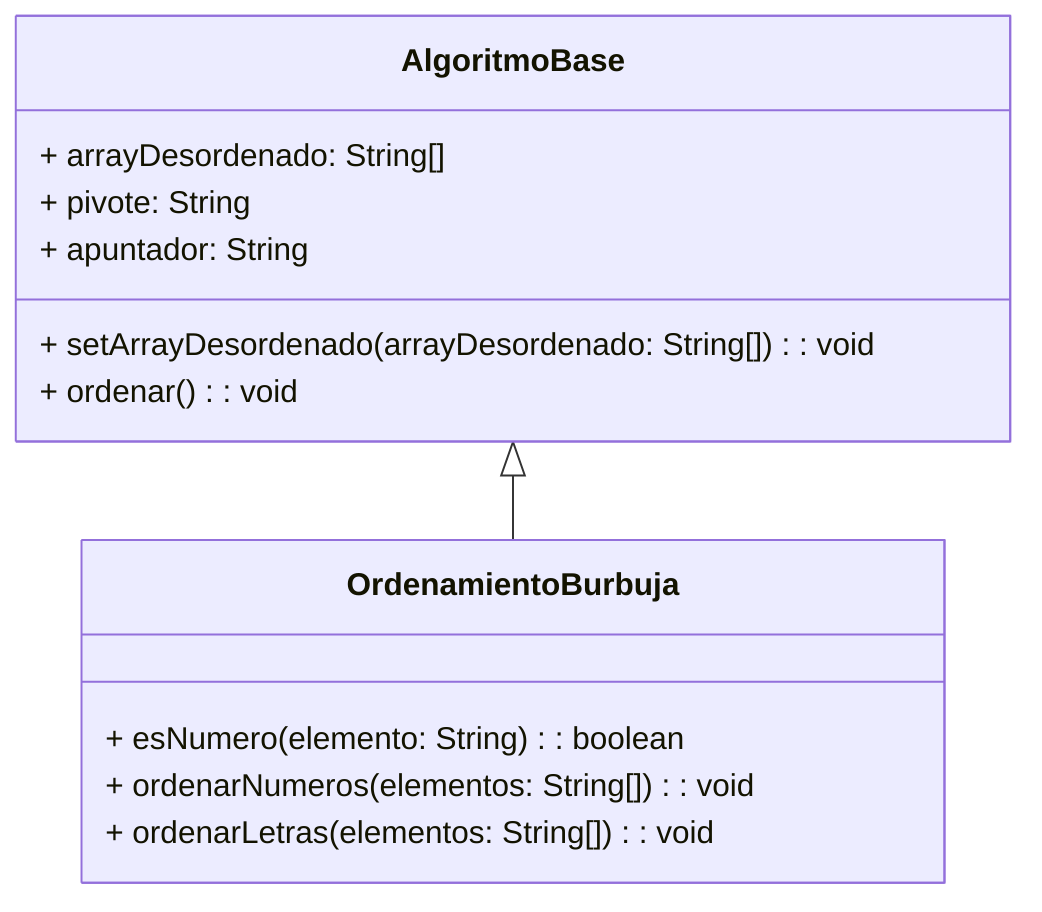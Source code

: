 classDiagram
    class AlgoritmoBase {
        + arrayDesordenado: String[]
        + pivote: String
        + apuntador: String
        + setArrayDesordenado(arrayDesordenado: String[]): void
        + ordenar(): void
    }

    class OrdenamientoBurbuja {
        + esNumero(elemento: String): boolean
        + ordenarNumeros(elementos: String[]): void
        + ordenarLetras(elementos: String[]): void
    }

    AlgoritmoBase <|-- OrdenamientoBurbuja